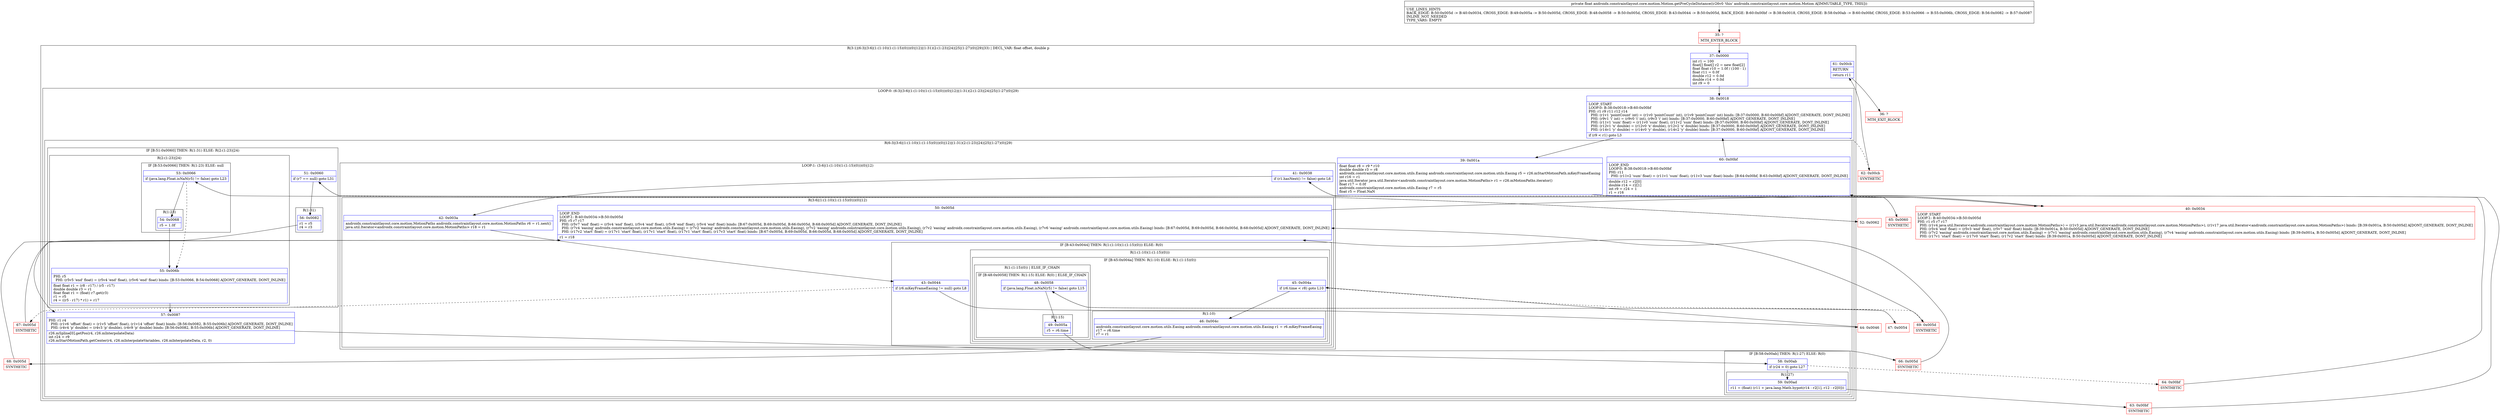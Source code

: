 digraph "CFG forandroidx.constraintlayout.core.motion.Motion.getPreCycleDistance()F" {
subgraph cluster_Region_1185245154 {
label = "R(3:1|(6:3|(3:6|(1:(1:10)(1:(1:15)(0)))(0)|12)|(1:31)(2:(1:23)|24)|25|(1:27)(0)|29)|33) | DECL_VAR: float offset, double p\l";
node [shape=record,color=blue];
Node_37 [shape=record,label="{37\:\ 0x0000|int r1 = 100\lfloat[] float[] r2 = new float[2]\lfloat float r10 = 1.0f \/ (100 \- 1)\lfloat r11 = 0.0f\ldouble r12 = 0.0d\ldouble r14 = 0.0d\lint r9 = 0\l}"];
subgraph cluster_LoopRegion_2089328926 {
label = "LOOP:0: (6:3|(3:6|(1:(1:10)(1:(1:15)(0)))(0)|12)|(1:31)(2:(1:23)|24)|25|(1:27)(0)|29)";
node [shape=record,color=blue];
Node_38 [shape=record,label="{38\:\ 0x0018|LOOP_START\lLOOP:0: B:38:0x0018\-\>B:60:0x00bf\lPHI: r1 r9 r11 r12 r14 \l  PHI: (r1v1 'pointCount' int) = (r1v0 'pointCount' int), (r1v9 'pointCount' int) binds: [B:37:0x0000, B:60:0x00bf] A[DONT_GENERATE, DONT_INLINE]\l  PHI: (r9v1 'i' int) = (r9v0 'i' int), (r9v3 'i' int) binds: [B:37:0x0000, B:60:0x00bf] A[DONT_GENERATE, DONT_INLINE]\l  PHI: (r11v1 'sum' float) = (r11v0 'sum' float), (r11v2 'sum' float) binds: [B:37:0x0000, B:60:0x00bf] A[DONT_GENERATE, DONT_INLINE]\l  PHI: (r12v1 'x' double) = (r12v0 'x' double), (r12v2 'x' double) binds: [B:37:0x0000, B:60:0x00bf] A[DONT_GENERATE, DONT_INLINE]\l  PHI: (r14v1 'y' double) = (r14v0 'y' double), (r14v2 'y' double) binds: [B:37:0x0000, B:60:0x00bf] A[DONT_GENERATE, DONT_INLINE]\l|if (r9 \< r1) goto L3\l}"];
subgraph cluster_Region_1219972559 {
label = "R(6:3|(3:6|(1:(1:10)(1:(1:15)(0)))(0)|12)|(1:31)(2:(1:23)|24)|25|(1:27)(0)|29)";
node [shape=record,color=blue];
Node_39 [shape=record,label="{39\:\ 0x001a|float float r8 = r9 * r10\ldouble double r3 = r8\landroidx.constraintlayout.core.motion.utils.Easing androidx.constraintlayout.core.motion.utils.Easing r5 = r26.mStartMotionPath.mKeyFrameEasing\lint r16 = r1\ljava.util.Iterator java.util.Iterator\<androidx.constraintlayout.core.motion.MotionPaths\> r1 = r26.mMotionPaths.iterator()\lfloat r17 = 0.0f\landroidx.constraintlayout.core.motion.utils.Easing r7 = r5\lfloat r5 = Float.NaN\l}"];
subgraph cluster_LoopRegion_770443181 {
label = "LOOP:1: (3:6|(1:(1:10)(1:(1:15)(0)))(0)|12)";
node [shape=record,color=blue];
Node_41 [shape=record,label="{41\:\ 0x0038|if (r1.hasNext() != false) goto L6\l}"];
subgraph cluster_Region_1758794765 {
label = "R(3:6|(1:(1:10)(1:(1:15)(0)))(0)|12)";
node [shape=record,color=blue];
Node_42 [shape=record,label="{42\:\ 0x003a|androidx.constraintlayout.core.motion.MotionPaths androidx.constraintlayout.core.motion.MotionPaths r6 = r1.next()\ljava.util.Iterator\<androidx.constraintlayout.core.motion.MotionPaths\> r18 = r1\l}"];
subgraph cluster_IfRegion_299759719 {
label = "IF [B:43:0x0044] THEN: R(1:(1:10)(1:(1:15)(0))) ELSE: R(0)";
node [shape=record,color=blue];
Node_43 [shape=record,label="{43\:\ 0x0044|if (r6.mKeyFrameEasing != null) goto L8\l}"];
subgraph cluster_Region_1933788775 {
label = "R(1:(1:10)(1:(1:15)(0)))";
node [shape=record,color=blue];
subgraph cluster_IfRegion_888021592 {
label = "IF [B:45:0x004a] THEN: R(1:10) ELSE: R(1:(1:15)(0))";
node [shape=record,color=blue];
Node_45 [shape=record,label="{45\:\ 0x004a|if (r6.time \< r8) goto L10\l}"];
subgraph cluster_Region_1166030351 {
label = "R(1:10)";
node [shape=record,color=blue];
Node_46 [shape=record,label="{46\:\ 0x004c|androidx.constraintlayout.core.motion.utils.Easing androidx.constraintlayout.core.motion.utils.Easing r1 = r6.mKeyFrameEasing\lr17 = r6.time\lr7 = r1\l}"];
}
subgraph cluster_Region_1329778551 {
label = "R(1:(1:15)(0)) | ELSE_IF_CHAIN\l";
node [shape=record,color=blue];
subgraph cluster_IfRegion_322159946 {
label = "IF [B:48:0x0058] THEN: R(1:15) ELSE: R(0) | ELSE_IF_CHAIN\l";
node [shape=record,color=blue];
Node_48 [shape=record,label="{48\:\ 0x0058|if (java.lang.Float.isNaN(r5) != false) goto L15\l}"];
subgraph cluster_Region_1472705011 {
label = "R(1:15)";
node [shape=record,color=blue];
Node_49 [shape=record,label="{49\:\ 0x005a|r5 = r6.time\l}"];
}
subgraph cluster_Region_1559585865 {
label = "R(0)";
node [shape=record,color=blue];
}
}
}
}
}
subgraph cluster_Region_2054863283 {
label = "R(0)";
node [shape=record,color=blue];
}
}
Node_50 [shape=record,label="{50\:\ 0x005d|LOOP_END\lLOOP:1: B:40:0x0034\-\>B:50:0x005d\lPHI: r5 r7 r17 \l  PHI: (r5v7 'end' float) = (r5v4 'end' float), (r5v4 'end' float), (r5v8 'end' float), (r5v4 'end' float) binds: [B:67:0x005d, B:69:0x005d, B:66:0x005d, B:68:0x005d] A[DONT_GENERATE, DONT_INLINE]\l  PHI: (r7v4 'easing' androidx.constraintlayout.core.motion.utils.Easing) = (r7v2 'easing' androidx.constraintlayout.core.motion.utils.Easing), (r7v2 'easing' androidx.constraintlayout.core.motion.utils.Easing), (r7v2 'easing' androidx.constraintlayout.core.motion.utils.Easing), (r7v6 'easing' androidx.constraintlayout.core.motion.utils.Easing) binds: [B:67:0x005d, B:69:0x005d, B:66:0x005d, B:68:0x005d] A[DONT_GENERATE, DONT_INLINE]\l  PHI: (r17v2 'start' float) = (r17v1 'start' float), (r17v1 'start' float), (r17v1 'start' float), (r17v3 'start' float) binds: [B:67:0x005d, B:69:0x005d, B:66:0x005d, B:68:0x005d] A[DONT_GENERATE, DONT_INLINE]\l|r1 = r18\l}"];
}
}
subgraph cluster_IfRegion_1517166166 {
label = "IF [B:51:0x0060] THEN: R(1:31) ELSE: R(2:(1:23)|24)";
node [shape=record,color=blue];
Node_51 [shape=record,label="{51\:\ 0x0060|if (r7 == null) goto L31\l}"];
subgraph cluster_Region_2138833320 {
label = "R(1:31)";
node [shape=record,color=blue];
Node_56 [shape=record,label="{56\:\ 0x0082|r1 = r5\lr4 = r3\l}"];
}
subgraph cluster_Region_1187371071 {
label = "R(2:(1:23)|24)";
node [shape=record,color=blue];
subgraph cluster_IfRegion_965076436 {
label = "IF [B:53:0x0066] THEN: R(1:23) ELSE: null";
node [shape=record,color=blue];
Node_53 [shape=record,label="{53\:\ 0x0066|if (java.lang.Float.isNaN(r5) != false) goto L23\l}"];
subgraph cluster_Region_450567274 {
label = "R(1:23)";
node [shape=record,color=blue];
Node_54 [shape=record,label="{54\:\ 0x0068|r5 = 1.0f\l}"];
}
}
Node_55 [shape=record,label="{55\:\ 0x006b|PHI: r5 \l  PHI: (r5v5 'end' float) = (r5v4 'end' float), (r5v6 'end' float) binds: [B:53:0x0066, B:54:0x0068] A[DONT_GENERATE, DONT_INLINE]\l|float float r1 = (r8 \- r17) \/ (r5 \- r17)\ldouble double r3 = r1\lfloat float r1 = (float) r7.get(r3)\lr1 = r5\lr4 = ((r5 \- r17) * r1) + r17\l}"];
}
}
Node_57 [shape=record,label="{57\:\ 0x0087|PHI: r1 r4 \l  PHI: (r1v6 'offset' float) = (r1v5 'offset' float), (r1v14 'offset' float) binds: [B:56:0x0082, B:55:0x006b] A[DONT_GENERATE, DONT_INLINE]\l  PHI: (r4v4 'p' double) = (r4v3 'p' double), (r4v9 'p' double) binds: [B:56:0x0082, B:55:0x006b] A[DONT_GENERATE, DONT_INLINE]\l|r26.mSpline[0].getPos(r4, r26.mInterpolateData)\lint r24 = r9\lr26.mStartMotionPath.getCenter(r4, r26.mInterpolateVariables, r26.mInterpolateData, r2, 0)\l}"];
subgraph cluster_IfRegion_2080343746 {
label = "IF [B:58:0x00ab] THEN: R(1:27) ELSE: R(0)";
node [shape=record,color=blue];
Node_58 [shape=record,label="{58\:\ 0x00ab|if (r24 \> 0) goto L27\l}"];
subgraph cluster_Region_1494865134 {
label = "R(1:27)";
node [shape=record,color=blue];
Node_59 [shape=record,label="{59\:\ 0x00ad|r11 = (float) (r11 + java.lang.Math.hypot(r14 \- r2[1], r12 \- r2[0]))\l}"];
}
subgraph cluster_Region_325298405 {
label = "R(0)";
node [shape=record,color=blue];
}
}
Node_60 [shape=record,label="{60\:\ 0x00bf|LOOP_END\lLOOP:0: B:38:0x0018\-\>B:60:0x00bf\lPHI: r11 \l  PHI: (r11v2 'sum' float) = (r11v1 'sum' float), (r11v3 'sum' float) binds: [B:64:0x00bf, B:63:0x00bf] A[DONT_GENERATE, DONT_INLINE]\l|double r12 = r2[0]\ldouble r14 = r2[1]\lint r9 = r24 + 1\lr1 = r16\l}"];
}
}
Node_61 [shape=record,label="{61\:\ 0x00cb|RETURN\l|return r11\l}"];
}
Node_35 [shape=record,color=red,label="{35\:\ ?|MTH_ENTER_BLOCK\l}"];
Node_40 [shape=record,color=red,label="{40\:\ 0x0034|LOOP_START\lLOOP:1: B:40:0x0034\-\>B:50:0x005d\lPHI: r1 r5 r7 r17 \l  PHI: (r1v4 java.util.Iterator\<androidx.constraintlayout.core.motion.MotionPaths\>) = (r1v3 java.util.Iterator\<androidx.constraintlayout.core.motion.MotionPaths\>), (r1v17 java.util.Iterator\<androidx.constraintlayout.core.motion.MotionPaths\>) binds: [B:39:0x001a, B:50:0x005d] A[DONT_GENERATE, DONT_INLINE]\l  PHI: (r5v4 'end' float) = (r5v3 'end' float), (r5v7 'end' float) binds: [B:39:0x001a, B:50:0x005d] A[DONT_GENERATE, DONT_INLINE]\l  PHI: (r7v2 'easing' androidx.constraintlayout.core.motion.utils.Easing) = (r7v1 'easing' androidx.constraintlayout.core.motion.utils.Easing), (r7v4 'easing' androidx.constraintlayout.core.motion.utils.Easing) binds: [B:39:0x001a, B:50:0x005d] A[DONT_GENERATE, DONT_INLINE]\l  PHI: (r17v1 'start' float) = (r17v0 'start' float), (r17v2 'start' float) binds: [B:39:0x001a, B:50:0x005d] A[DONT_GENERATE, DONT_INLINE]\l}"];
Node_44 [shape=record,color=red,label="{44\:\ 0x0046}"];
Node_68 [shape=record,color=red,label="{68\:\ 0x005d|SYNTHETIC\l}"];
Node_47 [shape=record,color=red,label="{47\:\ 0x0054}"];
Node_66 [shape=record,color=red,label="{66\:\ 0x005d|SYNTHETIC\l}"];
Node_69 [shape=record,color=red,label="{69\:\ 0x005d|SYNTHETIC\l}"];
Node_67 [shape=record,color=red,label="{67\:\ 0x005d|SYNTHETIC\l}"];
Node_65 [shape=record,color=red,label="{65\:\ 0x0060|SYNTHETIC\l}"];
Node_52 [shape=record,color=red,label="{52\:\ 0x0062}"];
Node_63 [shape=record,color=red,label="{63\:\ 0x00bf|SYNTHETIC\l}"];
Node_64 [shape=record,color=red,label="{64\:\ 0x00bf|SYNTHETIC\l}"];
Node_62 [shape=record,color=red,label="{62\:\ 0x00cb|SYNTHETIC\l}"];
Node_36 [shape=record,color=red,label="{36\:\ ?|MTH_EXIT_BLOCK\l}"];
MethodNode[shape=record,label="{private float androidx.constraintlayout.core.motion.Motion.getPreCycleDistance((r26v0 'this' androidx.constraintlayout.core.motion.Motion A[IMMUTABLE_TYPE, THIS]))  | USE_LINES_HINTS\lBACK_EDGE: B:50:0x005d \-\> B:40:0x0034, CROSS_EDGE: B:49:0x005a \-\> B:50:0x005d, CROSS_EDGE: B:48:0x0058 \-\> B:50:0x005d, CROSS_EDGE: B:43:0x0044 \-\> B:50:0x005d, BACK_EDGE: B:60:0x00bf \-\> B:38:0x0018, CROSS_EDGE: B:58:0x00ab \-\> B:60:0x00bf, CROSS_EDGE: B:53:0x0066 \-\> B:55:0x006b, CROSS_EDGE: B:56:0x0082 \-\> B:57:0x0087\lINLINE_NOT_NEEDED\lTYPE_VARS: EMPTY\l}"];
MethodNode -> Node_35;Node_37 -> Node_38;
Node_38 -> Node_39;
Node_38 -> Node_62[style=dashed];
Node_39 -> Node_40;
Node_41 -> Node_42;
Node_41 -> Node_65[style=dashed];
Node_42 -> Node_43;
Node_43 -> Node_44;
Node_43 -> Node_67[style=dashed];
Node_45 -> Node_46;
Node_45 -> Node_47[style=dashed];
Node_46 -> Node_68;
Node_48 -> Node_49;
Node_48 -> Node_69[style=dashed];
Node_49 -> Node_66;
Node_50 -> Node_40;
Node_51 -> Node_52[style=dashed];
Node_51 -> Node_56;
Node_56 -> Node_57;
Node_53 -> Node_54;
Node_53 -> Node_55[style=dashed];
Node_54 -> Node_55;
Node_55 -> Node_57;
Node_57 -> Node_58;
Node_58 -> Node_59;
Node_58 -> Node_64[style=dashed];
Node_59 -> Node_63;
Node_60 -> Node_38;
Node_61 -> Node_36;
Node_35 -> Node_37;
Node_40 -> Node_41;
Node_44 -> Node_45;
Node_68 -> Node_50;
Node_47 -> Node_48;
Node_66 -> Node_50;
Node_69 -> Node_50;
Node_67 -> Node_50;
Node_65 -> Node_51;
Node_52 -> Node_53;
Node_63 -> Node_60;
Node_64 -> Node_60;
Node_62 -> Node_61;
}

